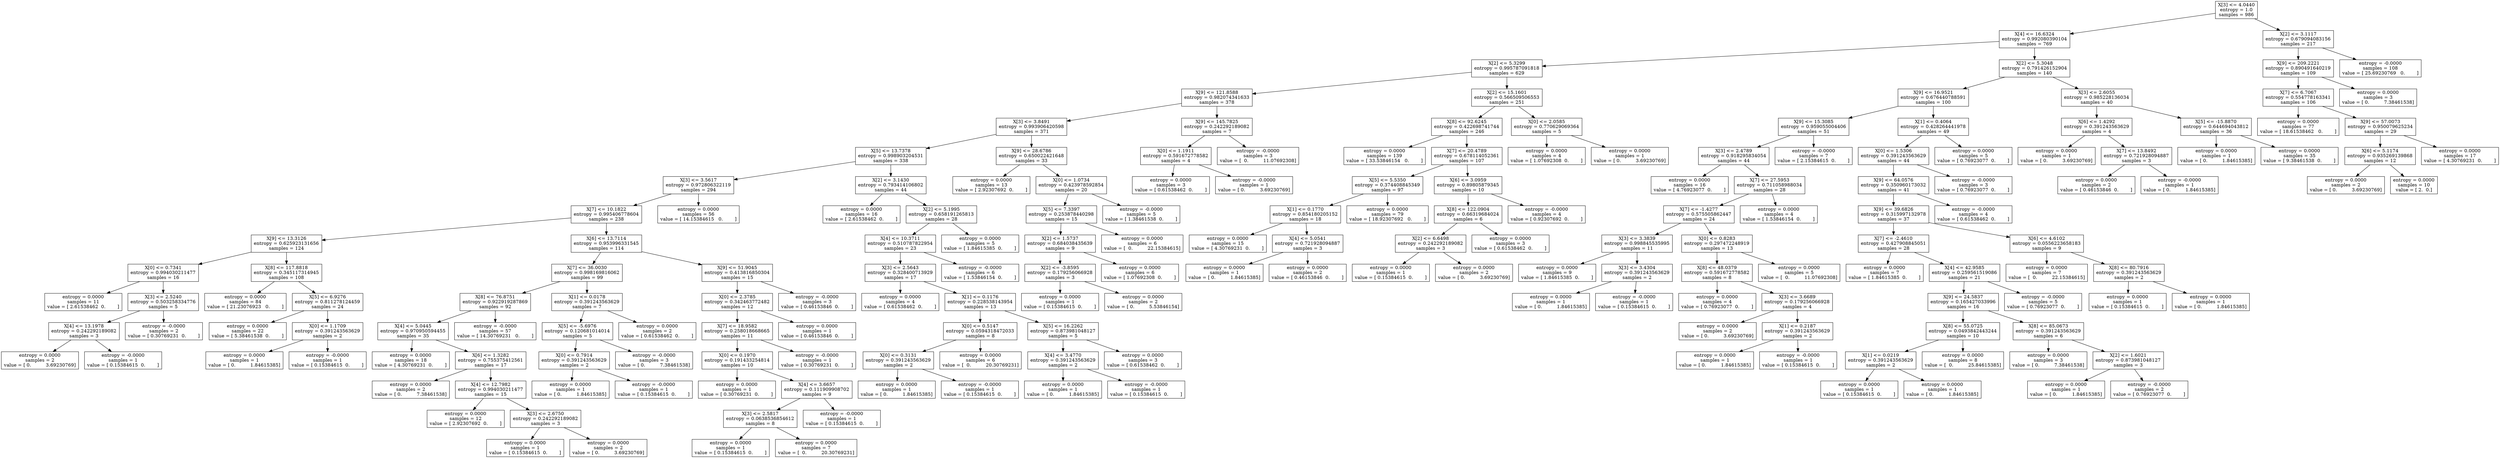 digraph Tree {
0 [label="X[3] <= 4.0440\nentropy = 1.0\nsamples = 986", shape="box"] ;
1 [label="X[4] <= 16.6324\nentropy = 0.992080390104\nsamples = 769", shape="box"] ;
0 -> 1 ;
2 [label="X[2] <= 5.3299\nentropy = 0.995787091818\nsamples = 629", shape="box"] ;
1 -> 2 ;
3 [label="X[9] <= 121.8588\nentropy = 0.982074341633\nsamples = 378", shape="box"] ;
2 -> 3 ;
4 [label="X[3] <= 3.8491\nentropy = 0.993906420598\nsamples = 371", shape="box"] ;
3 -> 4 ;
5 [label="X[5] <= 13.7378\nentropy = 0.998903204531\nsamples = 338", shape="box"] ;
4 -> 5 ;
6 [label="X[3] <= 3.5617\nentropy = 0.972806322119\nsamples = 294", shape="box"] ;
5 -> 6 ;
7 [label="X[7] <= 10.1822\nentropy = 0.995406778604\nsamples = 238", shape="box"] ;
6 -> 7 ;
8 [label="X[9] <= 13.3126\nentropy = 0.625923131656\nsamples = 124", shape="box"] ;
7 -> 8 ;
9 [label="X[0] <= 0.7341\nentropy = 0.994030211477\nsamples = 16", shape="box"] ;
8 -> 9 ;
10 [label="entropy = 0.0000\nsamples = 11\nvalue = [ 2.61538462  0.        ]", shape="box"] ;
9 -> 10 ;
11 [label="X[3] <= 2.5240\nentropy = 0.503258334776\nsamples = 5", shape="box"] ;
9 -> 11 ;
12 [label="X[4] <= 13.1978\nentropy = 0.242292189082\nsamples = 3", shape="box"] ;
11 -> 12 ;
13 [label="entropy = 0.0000\nsamples = 2\nvalue = [ 0.          3.69230769]", shape="box"] ;
12 -> 13 ;
14 [label="entropy = -0.0000\nsamples = 1\nvalue = [ 0.15384615  0.        ]", shape="box"] ;
12 -> 14 ;
15 [label="entropy = -0.0000\nsamples = 2\nvalue = [ 0.30769231  0.        ]", shape="box"] ;
11 -> 15 ;
16 [label="X[8] <= 117.8818\nentropy = 0.345117314945\nsamples = 108", shape="box"] ;
8 -> 16 ;
17 [label="entropy = 0.0000\nsamples = 84\nvalue = [ 21.23076923   0.        ]", shape="box"] ;
16 -> 17 ;
18 [label="X[5] <= 6.9276\nentropy = 0.811278124459\nsamples = 24", shape="box"] ;
16 -> 18 ;
19 [label="entropy = 0.0000\nsamples = 22\nvalue = [ 5.38461538  0.        ]", shape="box"] ;
18 -> 19 ;
20 [label="X[0] <= 1.1709\nentropy = 0.391243563629\nsamples = 2", shape="box"] ;
18 -> 20 ;
21 [label="entropy = 0.0000\nsamples = 1\nvalue = [ 0.          1.84615385]", shape="box"] ;
20 -> 21 ;
22 [label="entropy = -0.0000\nsamples = 1\nvalue = [ 0.15384615  0.        ]", shape="box"] ;
20 -> 22 ;
23 [label="X[6] <= 13.7114\nentropy = 0.953996331545\nsamples = 114", shape="box"] ;
7 -> 23 ;
24 [label="X[7] <= 36.0030\nentropy = 0.998169816062\nsamples = 99", shape="box"] ;
23 -> 24 ;
25 [label="X[8] <= 76.8751\nentropy = 0.922919287869\nsamples = 92", shape="box"] ;
24 -> 25 ;
26 [label="X[4] <= 5.0445\nentropy = 0.970950594455\nsamples = 35", shape="box"] ;
25 -> 26 ;
27 [label="entropy = 0.0000\nsamples = 18\nvalue = [ 4.30769231  0.        ]", shape="box"] ;
26 -> 27 ;
28 [label="X[6] <= 1.3282\nentropy = 0.755375412561\nsamples = 17", shape="box"] ;
26 -> 28 ;
29 [label="entropy = 0.0000\nsamples = 2\nvalue = [ 0.          7.38461538]", shape="box"] ;
28 -> 29 ;
30 [label="X[4] <= 12.7982\nentropy = 0.994030211477\nsamples = 15", shape="box"] ;
28 -> 30 ;
31 [label="entropy = 0.0000\nsamples = 12\nvalue = [ 2.92307692  0.        ]", shape="box"] ;
30 -> 31 ;
32 [label="X[3] <= 2.6750\nentropy = 0.242292189082\nsamples = 3", shape="box"] ;
30 -> 32 ;
33 [label="entropy = 0.0000\nsamples = 1\nvalue = [ 0.15384615  0.        ]", shape="box"] ;
32 -> 33 ;
34 [label="entropy = 0.0000\nsamples = 2\nvalue = [ 0.          3.69230769]", shape="box"] ;
32 -> 34 ;
35 [label="entropy = -0.0000\nsamples = 57\nvalue = [ 14.30769231   0.        ]", shape="box"] ;
25 -> 35 ;
36 [label="X[1] <= 0.0178\nentropy = 0.391243563629\nsamples = 7", shape="box"] ;
24 -> 36 ;
37 [label="X[5] <= -5.6976\nentropy = 0.120681014014\nsamples = 5", shape="box"] ;
36 -> 37 ;
38 [label="X[0] <= 0.7914\nentropy = 0.391243563629\nsamples = 2", shape="box"] ;
37 -> 38 ;
39 [label="entropy = 0.0000\nsamples = 1\nvalue = [ 0.          1.84615385]", shape="box"] ;
38 -> 39 ;
40 [label="entropy = -0.0000\nsamples = 1\nvalue = [ 0.15384615  0.        ]", shape="box"] ;
38 -> 40 ;
41 [label="entropy = -0.0000\nsamples = 3\nvalue = [ 0.          7.38461538]", shape="box"] ;
37 -> 41 ;
42 [label="entropy = 0.0000\nsamples = 2\nvalue = [ 0.61538462  0.        ]", shape="box"] ;
36 -> 42 ;
43 [label="X[9] <= 51.9045\nentropy = 0.413816850304\nsamples = 15", shape="box"] ;
23 -> 43 ;
44 [label="X[0] <= 2.3785\nentropy = 0.342463772482\nsamples = 12", shape="box"] ;
43 -> 44 ;
45 [label="X[7] <= 18.9582\nentropy = 0.258018668665\nsamples = 11", shape="box"] ;
44 -> 45 ;
46 [label="X[0] <= 0.1970\nentropy = 0.191433254814\nsamples = 10", shape="box"] ;
45 -> 46 ;
47 [label="entropy = 0.0000\nsamples = 1\nvalue = [ 0.30769231  0.        ]", shape="box"] ;
46 -> 47 ;
48 [label="X[4] <= 3.6657\nentropy = 0.111909908702\nsamples = 9", shape="box"] ;
46 -> 48 ;
49 [label="X[3] <= 2.5817\nentropy = 0.0638536854612\nsamples = 8", shape="box"] ;
48 -> 49 ;
50 [label="entropy = 0.0000\nsamples = 1\nvalue = [ 0.15384615  0.        ]", shape="box"] ;
49 -> 50 ;
51 [label="entropy = 0.0000\nsamples = 7\nvalue = [  0.          20.30769231]", shape="box"] ;
49 -> 51 ;
52 [label="entropy = -0.0000\nsamples = 1\nvalue = [ 0.15384615  0.        ]", shape="box"] ;
48 -> 52 ;
53 [label="entropy = -0.0000\nsamples = 1\nvalue = [ 0.30769231  0.        ]", shape="box"] ;
45 -> 53 ;
54 [label="entropy = 0.0000\nsamples = 1\nvalue = [ 0.46153846  0.        ]", shape="box"] ;
44 -> 54 ;
55 [label="entropy = -0.0000\nsamples = 3\nvalue = [ 0.46153846  0.        ]", shape="box"] ;
43 -> 55 ;
56 [label="entropy = 0.0000\nsamples = 56\nvalue = [ 14.15384615   0.        ]", shape="box"] ;
6 -> 56 ;
57 [label="X[2] <= 3.1430\nentropy = 0.793414106802\nsamples = 44", shape="box"] ;
5 -> 57 ;
58 [label="entropy = 0.0000\nsamples = 16\nvalue = [ 2.61538462  0.        ]", shape="box"] ;
57 -> 58 ;
59 [label="X[2] <= 5.1995\nentropy = 0.658191265813\nsamples = 28", shape="box"] ;
57 -> 59 ;
60 [label="X[4] <= 10.3711\nentropy = 0.510787822954\nsamples = 23", shape="box"] ;
59 -> 60 ;
61 [label="X[3] <= 2.5643\nentropy = 0.328400713929\nsamples = 17", shape="box"] ;
60 -> 61 ;
62 [label="entropy = 0.0000\nsamples = 4\nvalue = [ 0.61538462  0.        ]", shape="box"] ;
61 -> 62 ;
63 [label="X[1] <= 0.1176\nentropy = 0.228538143954\nsamples = 13", shape="box"] ;
61 -> 63 ;
64 [label="X[0] <= 0.5147\nentropy = 0.0594318472033\nsamples = 8", shape="box"] ;
63 -> 64 ;
65 [label="X[0] <= 0.3131\nentropy = 0.391243563629\nsamples = 2", shape="box"] ;
64 -> 65 ;
66 [label="entropy = 0.0000\nsamples = 1\nvalue = [ 0.          1.84615385]", shape="box"] ;
65 -> 66 ;
67 [label="entropy = -0.0000\nsamples = 1\nvalue = [ 0.15384615  0.        ]", shape="box"] ;
65 -> 67 ;
68 [label="entropy = 0.0000\nsamples = 6\nvalue = [  0.          20.30769231]", shape="box"] ;
64 -> 68 ;
69 [label="X[5] <= 16.2262\nentropy = 0.873981048127\nsamples = 5", shape="box"] ;
63 -> 69 ;
70 [label="X[4] <= 3.4770\nentropy = 0.391243563629\nsamples = 2", shape="box"] ;
69 -> 70 ;
71 [label="entropy = 0.0000\nsamples = 1\nvalue = [ 0.          1.84615385]", shape="box"] ;
70 -> 71 ;
72 [label="entropy = -0.0000\nsamples = 1\nvalue = [ 0.15384615  0.        ]", shape="box"] ;
70 -> 72 ;
73 [label="entropy = 0.0000\nsamples = 3\nvalue = [ 0.61538462  0.        ]", shape="box"] ;
69 -> 73 ;
74 [label="entropy = -0.0000\nsamples = 6\nvalue = [ 1.53846154  0.        ]", shape="box"] ;
60 -> 74 ;
75 [label="entropy = 0.0000\nsamples = 5\nvalue = [ 1.84615385  0.        ]", shape="box"] ;
59 -> 75 ;
76 [label="X[9] <= 28.6786\nentropy = 0.650022421648\nsamples = 33", shape="box"] ;
4 -> 76 ;
77 [label="entropy = 0.0000\nsamples = 13\nvalue = [ 2.92307692  0.        ]", shape="box"] ;
76 -> 77 ;
78 [label="X[0] <= 1.0734\nentropy = 0.423978592854\nsamples = 20", shape="box"] ;
76 -> 78 ;
79 [label="X[5] <= 7.3397\nentropy = 0.253878440298\nsamples = 15", shape="box"] ;
78 -> 79 ;
80 [label="X[2] <= 1.5737\nentropy = 0.684038435639\nsamples = 9", shape="box"] ;
79 -> 80 ;
81 [label="X[2] <= -3.8595\nentropy = 0.179256066928\nsamples = 3", shape="box"] ;
80 -> 81 ;
82 [label="entropy = 0.0000\nsamples = 1\nvalue = [ 0.15384615  0.        ]", shape="box"] ;
81 -> 82 ;
83 [label="entropy = 0.0000\nsamples = 2\nvalue = [ 0.          5.53846154]", shape="box"] ;
81 -> 83 ;
84 [label="entropy = 0.0000\nsamples = 6\nvalue = [ 1.07692308  0.        ]", shape="box"] ;
80 -> 84 ;
85 [label="entropy = 0.0000\nsamples = 6\nvalue = [  0.          22.15384615]", shape="box"] ;
79 -> 85 ;
86 [label="entropy = -0.0000\nsamples = 5\nvalue = [ 1.38461538  0.        ]", shape="box"] ;
78 -> 86 ;
87 [label="X[9] <= 145.7825\nentropy = 0.242292189082\nsamples = 7", shape="box"] ;
3 -> 87 ;
88 [label="X[0] <= 1.1911\nentropy = 0.591672778582\nsamples = 4", shape="box"] ;
87 -> 88 ;
89 [label="entropy = 0.0000\nsamples = 3\nvalue = [ 0.61538462  0.        ]", shape="box"] ;
88 -> 89 ;
90 [label="entropy = -0.0000\nsamples = 1\nvalue = [ 0.          3.69230769]", shape="box"] ;
88 -> 90 ;
91 [label="entropy = -0.0000\nsamples = 3\nvalue = [  0.          11.07692308]", shape="box"] ;
87 -> 91 ;
92 [label="X[2] <= 15.1601\nentropy = 0.566509506553\nsamples = 251", shape="box"] ;
2 -> 92 ;
93 [label="X[8] <= 92.6245\nentropy = 0.422698741744\nsamples = 246", shape="box"] ;
92 -> 93 ;
94 [label="entropy = 0.0000\nsamples = 139\nvalue = [ 33.53846154   0.        ]", shape="box"] ;
93 -> 94 ;
95 [label="X[7] <= 20.4789\nentropy = 0.678114052361\nsamples = 107", shape="box"] ;
93 -> 95 ;
96 [label="X[5] <= 5.5350\nentropy = 0.374408845349\nsamples = 97", shape="box"] ;
95 -> 96 ;
97 [label="X[1] <= 0.1770\nentropy = 0.854180205152\nsamples = 18", shape="box"] ;
96 -> 97 ;
98 [label="entropy = 0.0000\nsamples = 15\nvalue = [ 4.30769231  0.        ]", shape="box"] ;
97 -> 98 ;
99 [label="X[4] <= 5.0541\nentropy = 0.721928094887\nsamples = 3", shape="box"] ;
97 -> 99 ;
100 [label="entropy = 0.0000\nsamples = 1\nvalue = [ 0.          1.84615385]", shape="box"] ;
99 -> 100 ;
101 [label="entropy = 0.0000\nsamples = 2\nvalue = [ 0.46153846  0.        ]", shape="box"] ;
99 -> 101 ;
102 [label="entropy = 0.0000\nsamples = 79\nvalue = [ 18.92307692   0.        ]", shape="box"] ;
96 -> 102 ;
103 [label="X[6] <= 3.0959\nentropy = 0.89805879345\nsamples = 10", shape="box"] ;
95 -> 103 ;
104 [label="X[8] <= 122.0904\nentropy = 0.66319684024\nsamples = 6", shape="box"] ;
103 -> 104 ;
105 [label="X[2] <= 6.6498\nentropy = 0.242292189082\nsamples = 3", shape="box"] ;
104 -> 105 ;
106 [label="entropy = 0.0000\nsamples = 1\nvalue = [ 0.15384615  0.        ]", shape="box"] ;
105 -> 106 ;
107 [label="entropy = 0.0000\nsamples = 2\nvalue = [ 0.          3.69230769]", shape="box"] ;
105 -> 107 ;
108 [label="entropy = 0.0000\nsamples = 3\nvalue = [ 0.61538462  0.        ]", shape="box"] ;
104 -> 108 ;
109 [label="entropy = -0.0000\nsamples = 4\nvalue = [ 0.92307692  0.        ]", shape="box"] ;
103 -> 109 ;
110 [label="X[0] <= 2.0585\nentropy = 0.770629069364\nsamples = 5", shape="box"] ;
92 -> 110 ;
111 [label="entropy = 0.0000\nsamples = 4\nvalue = [ 1.07692308  0.        ]", shape="box"] ;
110 -> 111 ;
112 [label="entropy = 0.0000\nsamples = 1\nvalue = [ 0.          3.69230769]", shape="box"] ;
110 -> 112 ;
113 [label="X[2] <= 5.3048\nentropy = 0.791426152904\nsamples = 140", shape="box"] ;
1 -> 113 ;
114 [label="X[9] <= 16.9521\nentropy = 0.676440788591\nsamples = 100", shape="box"] ;
113 -> 114 ;
115 [label="X[9] <= 15.3085\nentropy = 0.959055004406\nsamples = 51", shape="box"] ;
114 -> 115 ;
116 [label="X[3] <= 2.4789\nentropy = 0.918295834054\nsamples = 44", shape="box"] ;
115 -> 116 ;
117 [label="entropy = 0.0000\nsamples = 16\nvalue = [ 4.76923077  0.        ]", shape="box"] ;
116 -> 117 ;
118 [label="X[7] <= 27.5953\nentropy = 0.711058988034\nsamples = 28", shape="box"] ;
116 -> 118 ;
119 [label="X[7] <= -1.4277\nentropy = 0.575505862447\nsamples = 24", shape="box"] ;
118 -> 119 ;
120 [label="X[3] <= 3.3839\nentropy = 0.998845535995\nsamples = 11", shape="box"] ;
119 -> 120 ;
121 [label="entropy = 0.0000\nsamples = 9\nvalue = [ 1.84615385  0.        ]", shape="box"] ;
120 -> 121 ;
122 [label="X[3] <= 3.4304\nentropy = 0.391243563629\nsamples = 2", shape="box"] ;
120 -> 122 ;
123 [label="entropy = 0.0000\nsamples = 1\nvalue = [ 0.          1.84615385]", shape="box"] ;
122 -> 123 ;
124 [label="entropy = -0.0000\nsamples = 1\nvalue = [ 0.15384615  0.        ]", shape="box"] ;
122 -> 124 ;
125 [label="X[0] <= 0.8283\nentropy = 0.297472248919\nsamples = 13", shape="box"] ;
119 -> 125 ;
126 [label="X[8] <= 48.0379\nentropy = 0.591672778582\nsamples = 8", shape="box"] ;
125 -> 126 ;
127 [label="entropy = 0.0000\nsamples = 4\nvalue = [ 0.76923077  0.        ]", shape="box"] ;
126 -> 127 ;
128 [label="X[3] <= 3.6689\nentropy = 0.179256066928\nsamples = 4", shape="box"] ;
126 -> 128 ;
129 [label="entropy = 0.0000\nsamples = 2\nvalue = [ 0.          3.69230769]", shape="box"] ;
128 -> 129 ;
130 [label="X[1] <= 0.2187\nentropy = 0.391243563629\nsamples = 2", shape="box"] ;
128 -> 130 ;
131 [label="entropy = 0.0000\nsamples = 1\nvalue = [ 0.          1.84615385]", shape="box"] ;
130 -> 131 ;
132 [label="entropy = -0.0000\nsamples = 1\nvalue = [ 0.15384615  0.        ]", shape="box"] ;
130 -> 132 ;
133 [label="entropy = 0.0000\nsamples = 5\nvalue = [  0.          11.07692308]", shape="box"] ;
125 -> 133 ;
134 [label="entropy = 0.0000\nsamples = 4\nvalue = [ 1.53846154  0.        ]", shape="box"] ;
118 -> 134 ;
135 [label="entropy = -0.0000\nsamples = 7\nvalue = [ 2.15384615  0.        ]", shape="box"] ;
115 -> 135 ;
136 [label="X[1] <= 0.4064\nentropy = 0.428264441978\nsamples = 49", shape="box"] ;
114 -> 136 ;
137 [label="X[0] <= 1.5306\nentropy = 0.391243563629\nsamples = 44", shape="box"] ;
136 -> 137 ;
138 [label="X[9] <= 64.0576\nentropy = 0.350960173032\nsamples = 41", shape="box"] ;
137 -> 138 ;
139 [label="X[9] <= 39.6826\nentropy = 0.315997132978\nsamples = 37", shape="box"] ;
138 -> 139 ;
140 [label="X[7] <= -2.4610\nentropy = 0.427908845051\nsamples = 28", shape="box"] ;
139 -> 140 ;
141 [label="entropy = 0.0000\nsamples = 7\nvalue = [ 1.84615385  0.        ]", shape="box"] ;
140 -> 141 ;
142 [label="X[4] <= 42.9585\nentropy = 0.259561519086\nsamples = 21", shape="box"] ;
140 -> 142 ;
143 [label="X[9] <= 24.5837\nentropy = 0.165427033996\nsamples = 16", shape="box"] ;
142 -> 143 ;
144 [label="X[8] <= 55.0725\nentropy = 0.0493842443244\nsamples = 10", shape="box"] ;
143 -> 144 ;
145 [label="X[1] <= 0.0219\nentropy = 0.391243563629\nsamples = 2", shape="box"] ;
144 -> 145 ;
146 [label="entropy = 0.0000\nsamples = 1\nvalue = [ 0.15384615  0.        ]", shape="box"] ;
145 -> 146 ;
147 [label="entropy = 0.0000\nsamples = 1\nvalue = [ 0.          1.84615385]", shape="box"] ;
145 -> 147 ;
148 [label="entropy = 0.0000\nsamples = 8\nvalue = [  0.          25.84615385]", shape="box"] ;
144 -> 148 ;
149 [label="X[8] <= 85.0673\nentropy = 0.391243563629\nsamples = 6", shape="box"] ;
143 -> 149 ;
150 [label="entropy = 0.0000\nsamples = 3\nvalue = [ 0.          7.38461538]", shape="box"] ;
149 -> 150 ;
151 [label="X[2] <= 1.6021\nentropy = 0.873981048127\nsamples = 3", shape="box"] ;
149 -> 151 ;
152 [label="entropy = 0.0000\nsamples = 1\nvalue = [ 0.          1.84615385]", shape="box"] ;
151 -> 152 ;
153 [label="entropy = -0.0000\nsamples = 2\nvalue = [ 0.76923077  0.        ]", shape="box"] ;
151 -> 153 ;
154 [label="entropy = -0.0000\nsamples = 5\nvalue = [ 0.76923077  0.        ]", shape="box"] ;
142 -> 154 ;
155 [label="X[6] <= 4.6102\nentropy = 0.0556223658183\nsamples = 9", shape="box"] ;
139 -> 155 ;
156 [label="entropy = 0.0000\nsamples = 7\nvalue = [  0.          22.15384615]", shape="box"] ;
155 -> 156 ;
157 [label="X[8] <= 80.7916\nentropy = 0.391243563629\nsamples = 2", shape="box"] ;
155 -> 157 ;
158 [label="entropy = 0.0000\nsamples = 1\nvalue = [ 0.15384615  0.        ]", shape="box"] ;
157 -> 158 ;
159 [label="entropy = 0.0000\nsamples = 1\nvalue = [ 0.          1.84615385]", shape="box"] ;
157 -> 159 ;
160 [label="entropy = -0.0000\nsamples = 4\nvalue = [ 0.61538462  0.        ]", shape="box"] ;
138 -> 160 ;
161 [label="entropy = -0.0000\nsamples = 3\nvalue = [ 0.76923077  0.        ]", shape="box"] ;
137 -> 161 ;
162 [label="entropy = 0.0000\nsamples = 5\nvalue = [ 0.76923077  0.        ]", shape="box"] ;
136 -> 162 ;
163 [label="X[3] <= 2.6055\nentropy = 0.985228136034\nsamples = 40", shape="box"] ;
113 -> 163 ;
164 [label="X[6] <= 1.4292\nentropy = 0.391243563629\nsamples = 4", shape="box"] ;
163 -> 164 ;
165 [label="entropy = 0.0000\nsamples = 1\nvalue = [ 0.          3.69230769]", shape="box"] ;
164 -> 165 ;
166 [label="X[7] <= 13.8492\nentropy = 0.721928094887\nsamples = 3", shape="box"] ;
164 -> 166 ;
167 [label="entropy = 0.0000\nsamples = 2\nvalue = [ 0.46153846  0.        ]", shape="box"] ;
166 -> 167 ;
168 [label="entropy = -0.0000\nsamples = 1\nvalue = [ 0.          1.84615385]", shape="box"] ;
166 -> 168 ;
169 [label="X[5] <= -15.8870\nentropy = 0.644694043812\nsamples = 36", shape="box"] ;
163 -> 169 ;
170 [label="entropy = 0.0000\nsamples = 1\nvalue = [ 0.          1.84615385]", shape="box"] ;
169 -> 170 ;
171 [label="entropy = 0.0000\nsamples = 35\nvalue = [ 9.38461538  0.        ]", shape="box"] ;
169 -> 171 ;
172 [label="X[2] <= 3.1117\nentropy = 0.679094083156\nsamples = 217", shape="box"] ;
0 -> 172 ;
173 [label="X[9] <= 209.2221\nentropy = 0.890491640219\nsamples = 109", shape="box"] ;
172 -> 173 ;
174 [label="X[7] <= 6.7067\nentropy = 0.554778163341\nsamples = 106", shape="box"] ;
173 -> 174 ;
175 [label="entropy = 0.0000\nsamples = 77\nvalue = [ 18.61538462   0.        ]", shape="box"] ;
174 -> 175 ;
176 [label="X[9] <= 57.0073\nentropy = 0.950079625234\nsamples = 29", shape="box"] ;
174 -> 176 ;
177 [label="X[6] <= 5.1174\nentropy = 0.935269139868\nsamples = 12", shape="box"] ;
176 -> 177 ;
178 [label="entropy = 0.0000\nsamples = 2\nvalue = [ 0.          3.69230769]", shape="box"] ;
177 -> 178 ;
179 [label="entropy = 0.0000\nsamples = 10\nvalue = [ 2.  0.]", shape="box"] ;
177 -> 179 ;
180 [label="entropy = 0.0000\nsamples = 17\nvalue = [ 4.30769231  0.        ]", shape="box"] ;
176 -> 180 ;
181 [label="entropy = 0.0000\nsamples = 3\nvalue = [ 0.          7.38461538]", shape="box"] ;
173 -> 181 ;
182 [label="entropy = -0.0000\nsamples = 108\nvalue = [ 25.69230769   0.        ]", shape="box"] ;
172 -> 182 ;
}